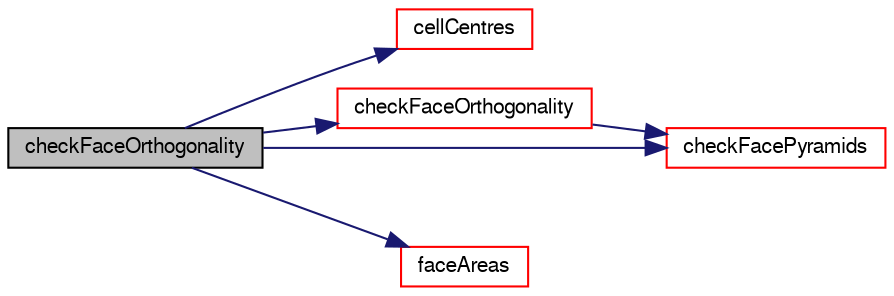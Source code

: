 digraph "checkFaceOrthogonality"
{
  bgcolor="transparent";
  edge [fontname="FreeSans",fontsize="10",labelfontname="FreeSans",labelfontsize="10"];
  node [fontname="FreeSans",fontsize="10",shape=record];
  rankdir="LR";
  Node49025 [label="checkFaceOrthogonality",height=0.2,width=0.4,color="black", fillcolor="grey75", style="filled", fontcolor="black"];
  Node49025 -> Node49026 [color="midnightblue",fontsize="10",style="solid",fontname="FreeSans"];
  Node49026 [label="cellCentres",height=0.2,width=0.4,color="red",URL="$a27530.html#a7300aee2989c6ec70e39436816461902"];
  Node49025 -> Node49087 [color="midnightblue",fontsize="10",style="solid",fontname="FreeSans"];
  Node49087 [label="checkFaceOrthogonality",height=0.2,width=0.4,color="red",URL="$a27530.html#a0178c6dd85f4f59b812cb200aec5c065",tooltip="Check for non-orthogonality. "];
  Node49087 -> Node49089 [color="midnightblue",fontsize="10",style="solid",fontname="FreeSans"];
  Node49089 [label="checkFacePyramids",height=0.2,width=0.4,color="red",URL="$a27530.html#a7c528f2c0c4fe0a2faa868e126a4ddef",tooltip="Check face pyramid volume. "];
  Node49025 -> Node49089 [color="midnightblue",fontsize="10",style="solid",fontname="FreeSans"];
  Node49025 -> Node49071 [color="midnightblue",fontsize="10",style="solid",fontname="FreeSans"];
  Node49071 [label="faceAreas",height=0.2,width=0.4,color="red",URL="$a27530.html#adefd042a02b5fa7ab8ab95063a631420"];
}
